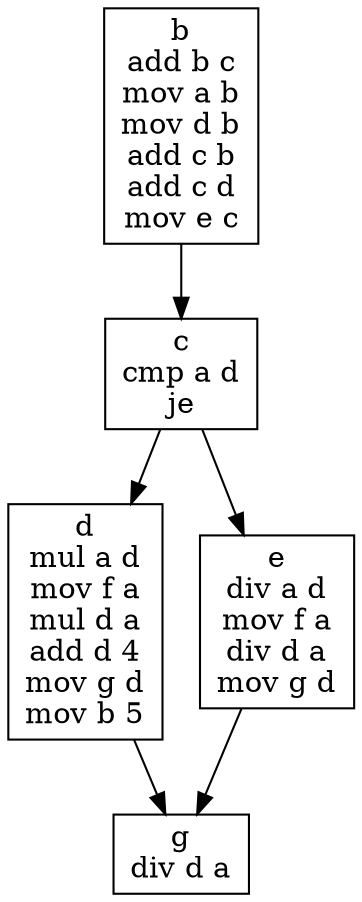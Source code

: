 digraph CFG {
b [label= "b
add b c
mov a b
mov d b
add c b
add c d
mov e c
", shape=box]
b -> c
c [label= "c
cmp a d
je
", shape=box]
c -> d
c -> e
d [label= "d
mul a d
mov f a
mul d a
add d 4
mov g d
mov b 5
", shape=box]
d -> g
e [label= "e
div a d
mov f a
div d a
mov g d
", shape=box]
e -> g
g [label= "g
div d a
", shape=box]
}
